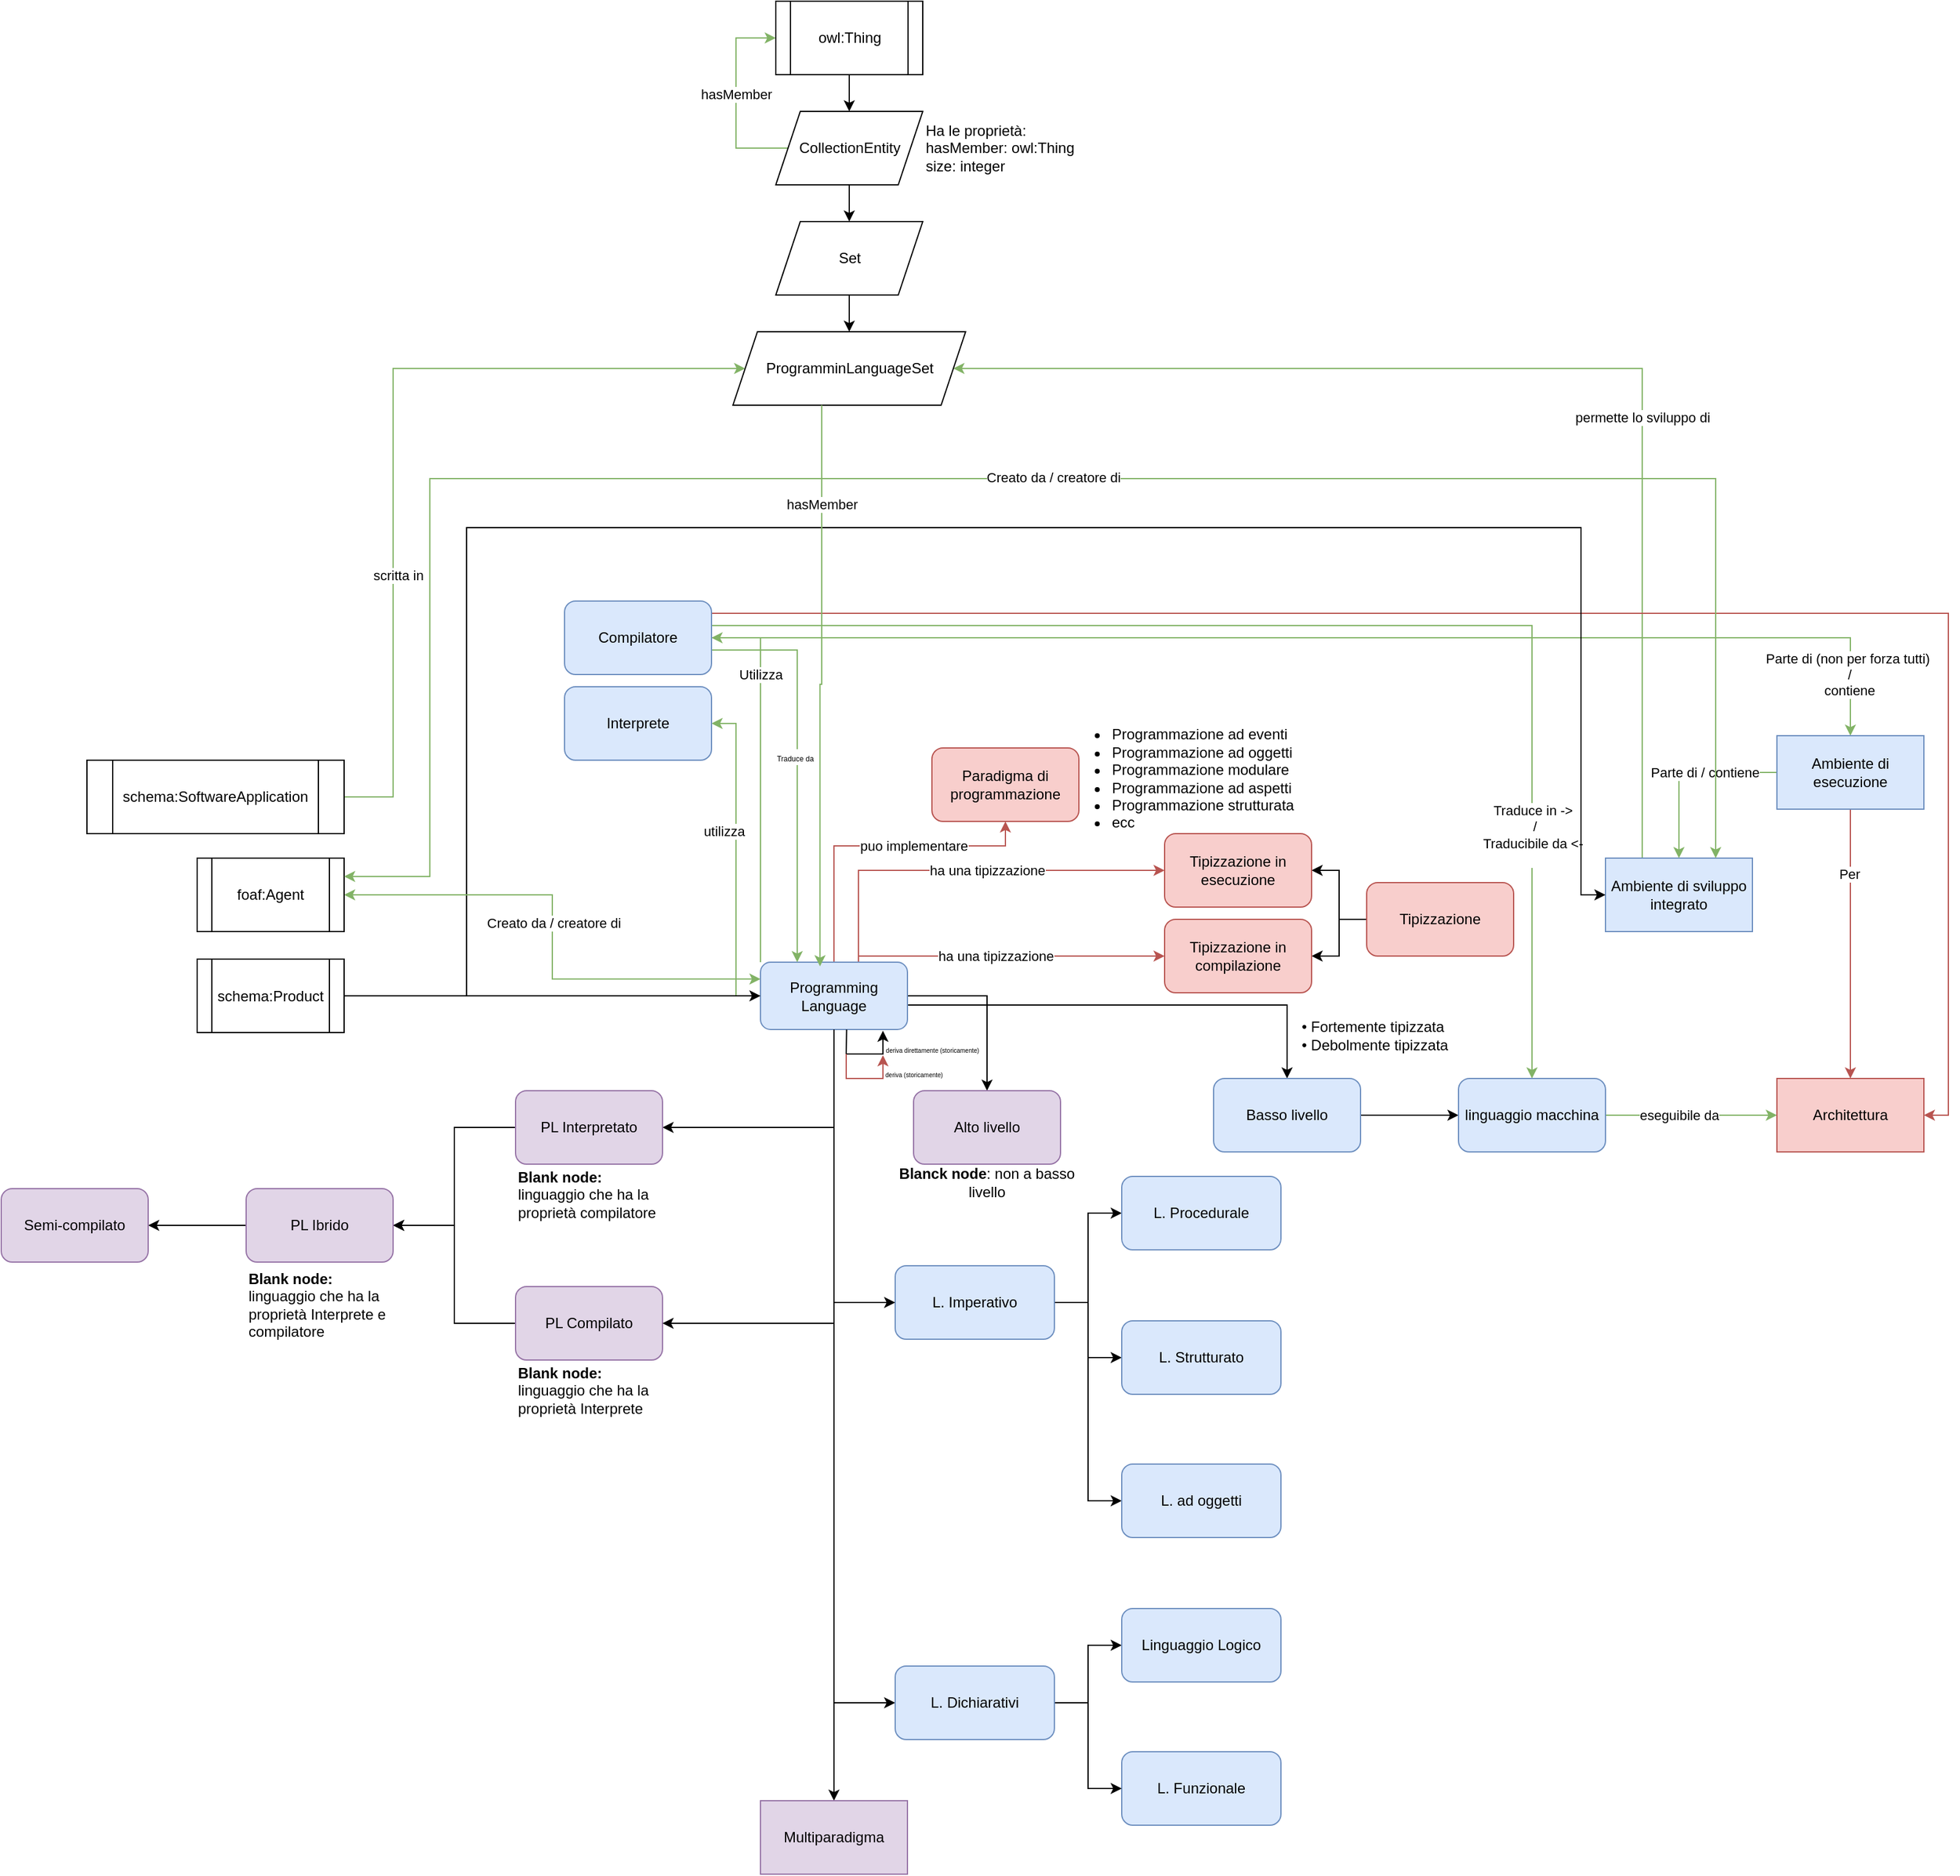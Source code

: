 <mxfile version="26.2.9">
  <diagram id="R2lEEEUBdFMjLlhIrx00" name="Page-1">
    <mxGraphModel dx="1353" dy="1462" grid="1" gridSize="10" guides="1" tooltips="1" connect="1" arrows="1" fold="1" page="1" pageScale="1" pageWidth="850" pageHeight="1100" math="0" shadow="0" extFonts="Permanent Marker^https://fonts.googleapis.com/css?family=Permanent+Marker">
      <root>
        <mxCell id="0" />
        <mxCell id="1" parent="0" />
        <mxCell id="tJkLo8AYyS4Hzj5Davj_-47" style="edgeStyle=orthogonalEdgeStyle;rounded=0;orthogonalLoop=1;jettySize=auto;html=1;fillColor=#f8cecc;strokeColor=#b85450;" parent="1" source="tJkLo8AYyS4Hzj5Davj_-1" target="tJkLo8AYyS4Hzj5Davj_-44" edge="1">
          <mxGeometry relative="1" as="geometry">
            <Array as="points">
              <mxPoint x="-70" y="160" />
            </Array>
          </mxGeometry>
        </mxCell>
        <mxCell id="2iOGKmFltwEdweQKYYfo-11" value="puo implementare" style="edgeLabel;html=1;align=center;verticalAlign=middle;resizable=0;points=[];" parent="tJkLo8AYyS4Hzj5Davj_-47" vertex="1" connectable="0">
          <mxGeometry x="0.145" y="-4" relative="1" as="geometry">
            <mxPoint x="14" y="-4" as="offset" />
          </mxGeometry>
        </mxCell>
        <mxCell id="tJkLo8AYyS4Hzj5Davj_-56" style="edgeStyle=orthogonalEdgeStyle;rounded=0;orthogonalLoop=1;jettySize=auto;html=1;entryX=0;entryY=0.5;entryDx=0;entryDy=0;" parent="1" source="tJkLo8AYyS4Hzj5Davj_-1" target="tJkLo8AYyS4Hzj5Davj_-19" edge="1">
          <mxGeometry relative="1" as="geometry">
            <Array as="points">
              <mxPoint x="-70" y="860" />
            </Array>
          </mxGeometry>
        </mxCell>
        <mxCell id="tJkLo8AYyS4Hzj5Davj_-57" style="edgeStyle=orthogonalEdgeStyle;rounded=0;orthogonalLoop=1;jettySize=auto;html=1;fillColor=#f8cecc;strokeColor=#b85450;entryX=0;entryY=0.5;entryDx=0;entryDy=0;" parent="1" source="tJkLo8AYyS4Hzj5Davj_-1" target="2iOGKmFltwEdweQKYYfo-23" edge="1">
          <mxGeometry relative="1" as="geometry">
            <Array as="points">
              <mxPoint x="-50" y="250" />
            </Array>
            <mxPoint x="200" y="230" as="targetPoint" />
          </mxGeometry>
        </mxCell>
        <mxCell id="2iOGKmFltwEdweQKYYfo-10" value="ha una tipizzazione" style="edgeLabel;html=1;align=center;verticalAlign=middle;resizable=0;points=[];" parent="tJkLo8AYyS4Hzj5Davj_-57" vertex="1" connectable="0">
          <mxGeometry x="-0.222" y="1" relative="1" as="geometry">
            <mxPoint x="18" y="1" as="offset" />
          </mxGeometry>
        </mxCell>
        <mxCell id="tJkLo8AYyS4Hzj5Davj_-58" style="edgeStyle=orthogonalEdgeStyle;rounded=0;orthogonalLoop=1;jettySize=auto;html=1;entryX=1;entryY=0.5;entryDx=0;entryDy=0;fillColor=#d5e8d4;strokeColor=#82b366;" parent="1" source="tJkLo8AYyS4Hzj5Davj_-1" target="tJkLo8AYyS4Hzj5Davj_-33" edge="1">
          <mxGeometry relative="1" as="geometry" />
        </mxCell>
        <mxCell id="2iOGKmFltwEdweQKYYfo-8" value="utilizza" style="edgeLabel;html=1;align=center;verticalAlign=middle;resizable=0;points=[];" parent="tJkLo8AYyS4Hzj5Davj_-58" vertex="1" connectable="0">
          <mxGeometry x="0.185" y="-2" relative="1" as="geometry">
            <mxPoint x="-12" y="1" as="offset" />
          </mxGeometry>
        </mxCell>
        <mxCell id="tJkLo8AYyS4Hzj5Davj_-59" style="edgeStyle=orthogonalEdgeStyle;rounded=0;orthogonalLoop=1;jettySize=auto;html=1;entryX=1;entryY=0.5;entryDx=0;entryDy=0;fillColor=#d5e8d4;strokeColor=#82b366;" parent="1" source="tJkLo8AYyS4Hzj5Davj_-1" target="tJkLo8AYyS4Hzj5Davj_-34" edge="1">
          <mxGeometry relative="1" as="geometry">
            <Array as="points">
              <mxPoint x="-130" y="-10" />
            </Array>
          </mxGeometry>
        </mxCell>
        <mxCell id="2iOGKmFltwEdweQKYYfo-9" value="Utilizza" style="edgeLabel;html=1;align=center;verticalAlign=middle;resizable=0;points=[];" parent="tJkLo8AYyS4Hzj5Davj_-59" vertex="1" connectable="0">
          <mxGeometry x="0.502" relative="1" as="geometry">
            <mxPoint y="-6" as="offset" />
          </mxGeometry>
        </mxCell>
        <mxCell id="tJkLo8AYyS4Hzj5Davj_-67" style="edgeStyle=orthogonalEdgeStyle;rounded=0;orthogonalLoop=1;jettySize=auto;html=1;entryX=1;entryY=0.5;entryDx=0;entryDy=0;" parent="1" source="tJkLo8AYyS4Hzj5Davj_-1" target="tJkLo8AYyS4Hzj5Davj_-60" edge="1">
          <mxGeometry relative="1" as="geometry">
            <mxPoint x="-110" y="380" as="targetPoint" />
            <Array as="points">
              <mxPoint x="-70" y="390" />
            </Array>
          </mxGeometry>
        </mxCell>
        <mxCell id="tJkLo8AYyS4Hzj5Davj_-74" style="edgeStyle=orthogonalEdgeStyle;rounded=0;orthogonalLoop=1;jettySize=auto;html=1;" parent="1" source="tJkLo8AYyS4Hzj5Davj_-1" target="tJkLo8AYyS4Hzj5Davj_-72" edge="1">
          <mxGeometry relative="1" as="geometry" />
        </mxCell>
        <mxCell id="tJkLo8AYyS4Hzj5Davj_-75" style="edgeStyle=orthogonalEdgeStyle;rounded=0;orthogonalLoop=1;jettySize=auto;html=1;" parent="1" source="tJkLo8AYyS4Hzj5Davj_-1" target="tJkLo8AYyS4Hzj5Davj_-73" edge="1">
          <mxGeometry relative="1" as="geometry">
            <Array as="points">
              <mxPoint x="300" y="290" />
            </Array>
          </mxGeometry>
        </mxCell>
        <mxCell id="OAyQKX8aBzaskmU8yS5l-25" style="edgeStyle=orthogonalEdgeStyle;rounded=0;orthogonalLoop=1;jettySize=auto;html=1;entryX=0.5;entryY=0;entryDx=0;entryDy=0;" parent="1" source="tJkLo8AYyS4Hzj5Davj_-1" target="OAyQKX8aBzaskmU8yS5l-26" edge="1">
          <mxGeometry relative="1" as="geometry">
            <mxPoint x="-70" y="1033" as="targetPoint" />
          </mxGeometry>
        </mxCell>
        <mxCell id="2iOGKmFltwEdweQKYYfo-17" style="edgeStyle=orthogonalEdgeStyle;rounded=0;orthogonalLoop=1;jettySize=auto;html=1;entryX=0.25;entryY=0;entryDx=0;entryDy=0;fillColor=#d5e8d4;strokeColor=#82b366;endArrow=none;endFill=1;startFill=1;startArrow=classic;exitX=1;exitY=0.5;exitDx=0;exitDy=0;" parent="1" source="2iOGKmFltwEdweQKYYfo-49" target="OAyQKX8aBzaskmU8yS5l-6" edge="1">
          <mxGeometry relative="1" as="geometry">
            <mxPoint x="140" y="-180" as="sourcePoint" />
            <Array as="points">
              <mxPoint x="590" y="-230" />
            </Array>
          </mxGeometry>
        </mxCell>
        <mxCell id="2iOGKmFltwEdweQKYYfo-18" value="permette lo sviluppo di" style="edgeLabel;html=1;align=center;verticalAlign=middle;resizable=0;points=[];" parent="2iOGKmFltwEdweQKYYfo-17" vertex="1" connectable="0">
          <mxGeometry x="0.252" relative="1" as="geometry">
            <mxPoint as="offset" />
          </mxGeometry>
        </mxCell>
        <mxCell id="2iOGKmFltwEdweQKYYfo-26" style="edgeStyle=orthogonalEdgeStyle;rounded=0;orthogonalLoop=1;jettySize=auto;html=1;entryX=0;entryY=0.5;entryDx=0;entryDy=0;fillColor=#f8cecc;strokeColor=#b85450;" parent="1" source="tJkLo8AYyS4Hzj5Davj_-1" target="2iOGKmFltwEdweQKYYfo-22" edge="1">
          <mxGeometry relative="1" as="geometry">
            <Array as="points">
              <mxPoint x="-50" y="180" />
            </Array>
          </mxGeometry>
        </mxCell>
        <mxCell id="2iOGKmFltwEdweQKYYfo-27" value="ha una tipizzazione" style="edgeLabel;html=1;align=center;verticalAlign=middle;resizable=0;points=[];" parent="2iOGKmFltwEdweQKYYfo-26" vertex="1" connectable="0">
          <mxGeometry x="-0.051" y="-3" relative="1" as="geometry">
            <mxPoint x="26" y="-3" as="offset" />
          </mxGeometry>
        </mxCell>
        <mxCell id="2iOGKmFltwEdweQKYYfo-66" style="edgeStyle=orthogonalEdgeStyle;rounded=0;orthogonalLoop=1;jettySize=auto;html=1;entryX=1;entryY=0.5;entryDx=0;entryDy=0;fillColor=#d5e8d4;strokeColor=#82b366;endArrow=none;startFill=1;startArrow=classic;exitX=0;exitY=0.5;exitDx=0;exitDy=0;" parent="1" source="2iOGKmFltwEdweQKYYfo-49" target="2iOGKmFltwEdweQKYYfo-65" edge="1">
          <mxGeometry relative="1" as="geometry">
            <mxPoint x="-110" y="-130" as="sourcePoint" />
            <Array as="points">
              <mxPoint x="-430" y="-230" />
              <mxPoint x="-430" y="120" />
            </Array>
          </mxGeometry>
        </mxCell>
        <mxCell id="2iOGKmFltwEdweQKYYfo-67" value="scritta in" style="edgeLabel;html=1;align=center;verticalAlign=middle;resizable=0;points=[];" parent="2iOGKmFltwEdweQKYYfo-66" vertex="1" connectable="0">
          <mxGeometry x="0.349" y="1" relative="1" as="geometry">
            <mxPoint x="3" y="-1" as="offset" />
          </mxGeometry>
        </mxCell>
        <mxCell id="tJkLo8AYyS4Hzj5Davj_-1" value="Programming Language" style="rounded=1;whiteSpace=wrap;html=1;fillColor=#dae8fc;strokeColor=#6c8ebf;" parent="1" vertex="1">
          <mxGeometry x="-130" y="255" width="120" height="55" as="geometry" />
        </mxCell>
        <mxCell id="OAyQKX8aBzaskmU8yS5l-20" style="edgeStyle=orthogonalEdgeStyle;rounded=0;orthogonalLoop=1;jettySize=auto;html=1;" parent="1" source="tJkLo8AYyS4Hzj5Davj_-4" target="tJkLo8AYyS4Hzj5Davj_-15" edge="1">
          <mxGeometry relative="1" as="geometry" />
        </mxCell>
        <mxCell id="OAyQKX8aBzaskmU8yS5l-21" style="edgeStyle=orthogonalEdgeStyle;rounded=0;orthogonalLoop=1;jettySize=auto;html=1;entryX=0;entryY=0.5;entryDx=0;entryDy=0;" parent="1" source="tJkLo8AYyS4Hzj5Davj_-4" target="tJkLo8AYyS4Hzj5Davj_-42" edge="1">
          <mxGeometry relative="1" as="geometry" />
        </mxCell>
        <mxCell id="OAyQKX8aBzaskmU8yS5l-23" style="edgeStyle=orthogonalEdgeStyle;rounded=0;orthogonalLoop=1;jettySize=auto;html=1;entryX=0;entryY=0.5;entryDx=0;entryDy=0;" parent="1" source="tJkLo8AYyS4Hzj5Davj_-4" target="tJkLo8AYyS4Hzj5Davj_-5" edge="1">
          <mxGeometry relative="1" as="geometry" />
        </mxCell>
        <mxCell id="tJkLo8AYyS4Hzj5Davj_-4" value="L. Imperativo" style="rounded=1;whiteSpace=wrap;html=1;fillColor=#dae8fc;strokeColor=#6c8ebf;" parent="1" vertex="1">
          <mxGeometry x="-20" y="503" width="130" height="60" as="geometry" />
        </mxCell>
        <mxCell id="tJkLo8AYyS4Hzj5Davj_-5" value="L. ad oggetti" style="rounded=1;whiteSpace=wrap;html=1;fillColor=#dae8fc;strokeColor=#6c8ebf;" parent="1" vertex="1">
          <mxGeometry x="165" y="665" width="130" height="60" as="geometry" />
        </mxCell>
        <mxCell id="tJkLo8AYyS4Hzj5Davj_-15" value="L. Strutturato" style="rounded=1;whiteSpace=wrap;html=1;fillColor=#dae8fc;strokeColor=#6c8ebf;" parent="1" vertex="1">
          <mxGeometry x="165" y="548" width="130" height="60" as="geometry" />
        </mxCell>
        <mxCell id="tJkLo8AYyS4Hzj5Davj_-18" value="L. Funzionale" style="rounded=1;whiteSpace=wrap;html=1;fillColor=#dae8fc;strokeColor=#6c8ebf;" parent="1" vertex="1">
          <mxGeometry x="165" y="900" width="130" height="60" as="geometry" />
        </mxCell>
        <mxCell id="tJkLo8AYyS4Hzj5Davj_-53" style="edgeStyle=orthogonalEdgeStyle;rounded=0;orthogonalLoop=1;jettySize=auto;html=1;" parent="1" source="tJkLo8AYyS4Hzj5Davj_-19" target="tJkLo8AYyS4Hzj5Davj_-29" edge="1">
          <mxGeometry relative="1" as="geometry" />
        </mxCell>
        <mxCell id="tJkLo8AYyS4Hzj5Davj_-54" style="edgeStyle=orthogonalEdgeStyle;rounded=0;orthogonalLoop=1;jettySize=auto;html=1;entryX=0;entryY=0.5;entryDx=0;entryDy=0;" parent="1" source="tJkLo8AYyS4Hzj5Davj_-19" target="tJkLo8AYyS4Hzj5Davj_-18" edge="1">
          <mxGeometry relative="1" as="geometry" />
        </mxCell>
        <mxCell id="tJkLo8AYyS4Hzj5Davj_-19" value="L. Dichiarativi" style="rounded=1;whiteSpace=wrap;html=1;fillColor=#dae8fc;strokeColor=#6c8ebf;" parent="1" vertex="1">
          <mxGeometry x="-20" y="830" width="130" height="60" as="geometry" />
        </mxCell>
        <mxCell id="2iOGKmFltwEdweQKYYfo-24" style="edgeStyle=orthogonalEdgeStyle;rounded=0;orthogonalLoop=1;jettySize=auto;html=1;entryX=1;entryY=0.5;entryDx=0;entryDy=0;" parent="1" source="tJkLo8AYyS4Hzj5Davj_-24" target="2iOGKmFltwEdweQKYYfo-22" edge="1">
          <mxGeometry relative="1" as="geometry" />
        </mxCell>
        <mxCell id="2iOGKmFltwEdweQKYYfo-25" style="edgeStyle=orthogonalEdgeStyle;rounded=0;orthogonalLoop=1;jettySize=auto;html=1;entryX=1;entryY=0.5;entryDx=0;entryDy=0;" parent="1" source="tJkLo8AYyS4Hzj5Davj_-24" target="2iOGKmFltwEdweQKYYfo-23" edge="1">
          <mxGeometry relative="1" as="geometry" />
        </mxCell>
        <mxCell id="tJkLo8AYyS4Hzj5Davj_-24" value="Tipizzazione" style="rounded=1;whiteSpace=wrap;html=1;fillColor=#f8cecc;strokeColor=#b85450;" parent="1" vertex="1">
          <mxGeometry x="365" y="190" width="120" height="60" as="geometry" />
        </mxCell>
        <mxCell id="tJkLo8AYyS4Hzj5Davj_-26" value="• Fortemente tipizzata&lt;div&gt;• Debolmente tipizzata&lt;/div&gt;" style="text;html=1;align=left;verticalAlign=middle;whiteSpace=wrap;rounded=0;" parent="1" vertex="1">
          <mxGeometry x="310" y="300" width="140" height="30" as="geometry" />
        </mxCell>
        <mxCell id="tJkLo8AYyS4Hzj5Davj_-29" value="Linguaggio Logico" style="rounded=1;whiteSpace=wrap;html=1;fillColor=#dae8fc;strokeColor=#6c8ebf;" parent="1" vertex="1">
          <mxGeometry x="165" y="783" width="130" height="60" as="geometry" />
        </mxCell>
        <mxCell id="tJkLo8AYyS4Hzj5Davj_-33" value="Interprete" style="rounded=1;whiteSpace=wrap;html=1;fillColor=#dae8fc;strokeColor=#6c8ebf;" parent="1" vertex="1">
          <mxGeometry x="-290" y="30" width="120" height="60" as="geometry" />
        </mxCell>
        <mxCell id="OAyQKX8aBzaskmU8yS5l-9" style="edgeStyle=orthogonalEdgeStyle;rounded=0;orthogonalLoop=1;jettySize=auto;html=1;entryX=0.5;entryY=0;entryDx=0;entryDy=0;startArrow=none;startFill=0;endArrow=classic;fillColor=#d5e8d4;strokeColor=#82b366;endFill=1;" parent="1" source="tJkLo8AYyS4Hzj5Davj_-34" target="OAyQKX8aBzaskmU8yS5l-7" edge="1">
          <mxGeometry relative="1" as="geometry" />
        </mxCell>
        <mxCell id="2iOGKmFltwEdweQKYYfo-13" value="Parte di (non per forza tutti)&amp;nbsp;&lt;div&gt;/&lt;/div&gt;&lt;div&gt;contiene&lt;/div&gt;" style="edgeLabel;html=1;align=center;verticalAlign=middle;resizable=0;points=[];" parent="OAyQKX8aBzaskmU8yS5l-9" vertex="1" connectable="0">
          <mxGeometry x="0.9" y="-1" relative="1" as="geometry">
            <mxPoint as="offset" />
          </mxGeometry>
        </mxCell>
        <mxCell id="OAyQKX8aBzaskmU8yS5l-11" style="edgeStyle=orthogonalEdgeStyle;rounded=0;orthogonalLoop=1;jettySize=auto;html=1;entryX=1;entryY=0.5;entryDx=0;entryDy=0;fillColor=#f8cecc;strokeColor=#b85450;" parent="1" source="tJkLo8AYyS4Hzj5Davj_-34" target="OAyQKX8aBzaskmU8yS5l-5" edge="1">
          <mxGeometry relative="1" as="geometry">
            <mxPoint x="842.353" y="370" as="targetPoint" />
            <Array as="points">
              <mxPoint x="840" y="-30" />
              <mxPoint x="840" y="380" />
            </Array>
          </mxGeometry>
        </mxCell>
        <mxCell id="2iOGKmFltwEdweQKYYfo-5" style="edgeStyle=orthogonalEdgeStyle;rounded=0;orthogonalLoop=1;jettySize=auto;html=1;entryX=0.5;entryY=0;entryDx=0;entryDy=0;fillColor=#d5e8d4;strokeColor=#82b366;" parent="1" source="tJkLo8AYyS4Hzj5Davj_-34" target="OAyQKX8aBzaskmU8yS5l-3" edge="1">
          <mxGeometry relative="1" as="geometry">
            <Array as="points">
              <mxPoint x="500" y="-20" />
            </Array>
          </mxGeometry>
        </mxCell>
        <mxCell id="2iOGKmFltwEdweQKYYfo-6" value="Traduce in -&amp;gt;&amp;nbsp;&lt;div&gt;/&lt;div&gt;Traducibile da &amp;lt;-&amp;nbsp;&lt;div&gt;&lt;br&gt;&lt;/div&gt;&lt;/div&gt;&lt;/div&gt;" style="edgeLabel;html=1;align=center;verticalAlign=middle;resizable=0;points=[];" parent="2iOGKmFltwEdweQKYYfo-5" vertex="1" connectable="0">
          <mxGeometry x="0.617" y="2" relative="1" as="geometry">
            <mxPoint as="offset" />
          </mxGeometry>
        </mxCell>
        <mxCell id="2iOGKmFltwEdweQKYYfo-19" style="edgeStyle=orthogonalEdgeStyle;rounded=0;orthogonalLoop=1;jettySize=auto;html=1;entryX=0.25;entryY=0;entryDx=0;entryDy=0;fillColor=#d5e8d4;strokeColor=#82b366;" parent="1" source="tJkLo8AYyS4Hzj5Davj_-34" target="tJkLo8AYyS4Hzj5Davj_-1" edge="1">
          <mxGeometry relative="1" as="geometry">
            <Array as="points">
              <mxPoint x="-100" />
            </Array>
          </mxGeometry>
        </mxCell>
        <mxCell id="2iOGKmFltwEdweQKYYfo-20" value="&lt;font style=&quot;font-size: 6px;&quot;&gt;Traduce da&lt;/font&gt;" style="edgeLabel;html=1;align=center;verticalAlign=middle;resizable=0;points=[];" parent="2iOGKmFltwEdweQKYYfo-19" vertex="1" connectable="0">
          <mxGeometry x="-0.087" relative="1" as="geometry">
            <mxPoint x="-2" y="8" as="offset" />
          </mxGeometry>
        </mxCell>
        <mxCell id="tJkLo8AYyS4Hzj5Davj_-34" value="Compilatore" style="rounded=1;whiteSpace=wrap;html=1;fillColor=#dae8fc;strokeColor=#6c8ebf;" parent="1" vertex="1">
          <mxGeometry x="-290" y="-40" width="120" height="60" as="geometry" />
        </mxCell>
        <mxCell id="tJkLo8AYyS4Hzj5Davj_-63" style="edgeStyle=orthogonalEdgeStyle;rounded=0;orthogonalLoop=1;jettySize=auto;html=1;entryX=1;entryY=0.5;entryDx=0;entryDy=0;" parent="1" source="tJkLo8AYyS4Hzj5Davj_-36" target="tJkLo8AYyS4Hzj5Davj_-61" edge="1">
          <mxGeometry relative="1" as="geometry" />
        </mxCell>
        <mxCell id="tJkLo8AYyS4Hzj5Davj_-36" value="PL Compilato" style="rounded=1;whiteSpace=wrap;html=1;fillColor=#e1d5e7;strokeColor=#9673a6;" parent="1" vertex="1">
          <mxGeometry x="-330" y="520" width="120" height="60" as="geometry" />
        </mxCell>
        <mxCell id="tJkLo8AYyS4Hzj5Davj_-42" value="L. Procedurale" style="rounded=1;whiteSpace=wrap;html=1;fillColor=#dae8fc;strokeColor=#6c8ebf;" parent="1" vertex="1">
          <mxGeometry x="165" y="430" width="130" height="60" as="geometry" />
        </mxCell>
        <mxCell id="tJkLo8AYyS4Hzj5Davj_-44" value="Paradigma di programmazione" style="rounded=1;whiteSpace=wrap;html=1;fillColor=#f8cecc;strokeColor=#b85450;" parent="1" vertex="1">
          <mxGeometry x="10" y="80" width="120" height="60" as="geometry" />
        </mxCell>
        <mxCell id="tJkLo8AYyS4Hzj5Davj_-45" value="&lt;ul&gt;&lt;li&gt;Programmazione ad eventi&lt;/li&gt;&lt;li&gt;Programmazione ad oggetti&lt;/li&gt;&lt;li&gt;Programmazione modulare&lt;/li&gt;&lt;li&gt;Programmazione ad aspetti&lt;/li&gt;&lt;li&gt;Programmazione strutturata&lt;/li&gt;&lt;li&gt;ecc&lt;/li&gt;&lt;/ul&gt;" style="text;html=1;align=left;verticalAlign=middle;whiteSpace=wrap;rounded=0;" parent="1" vertex="1">
          <mxGeometry x="115" y="70" width="230" height="70" as="geometry" />
        </mxCell>
        <mxCell id="tJkLo8AYyS4Hzj5Davj_-55" style="edgeStyle=orthogonalEdgeStyle;rounded=0;orthogonalLoop=1;jettySize=auto;html=1;entryX=0;entryY=0.5;entryDx=0;entryDy=0;exitX=0.5;exitY=1;exitDx=0;exitDy=0;" parent="1" source="tJkLo8AYyS4Hzj5Davj_-1" target="tJkLo8AYyS4Hzj5Davj_-4" edge="1">
          <mxGeometry relative="1" as="geometry">
            <Array as="points">
              <mxPoint x="-70" y="310" />
              <mxPoint x="-70" y="533" />
            </Array>
            <mxPoint x="-130.001" y="294.97" as="sourcePoint" />
            <mxPoint x="-80.03" y="517.97" as="targetPoint" />
          </mxGeometry>
        </mxCell>
        <mxCell id="tJkLo8AYyS4Hzj5Davj_-62" style="edgeStyle=orthogonalEdgeStyle;rounded=0;orthogonalLoop=1;jettySize=auto;html=1;entryX=1;entryY=0.5;entryDx=0;entryDy=0;" parent="1" source="tJkLo8AYyS4Hzj5Davj_-60" target="tJkLo8AYyS4Hzj5Davj_-61" edge="1">
          <mxGeometry relative="1" as="geometry" />
        </mxCell>
        <mxCell id="tJkLo8AYyS4Hzj5Davj_-60" value="PL Interpretato" style="rounded=1;whiteSpace=wrap;html=1;fillColor=#e1d5e7;strokeColor=#9673a6;" parent="1" vertex="1">
          <mxGeometry x="-330" y="360" width="120" height="60" as="geometry" />
        </mxCell>
        <mxCell id="OAyQKX8aBzaskmU8yS5l-2" value="" style="edgeStyle=orthogonalEdgeStyle;rounded=0;orthogonalLoop=1;jettySize=auto;html=1;" parent="1" source="tJkLo8AYyS4Hzj5Davj_-61" target="OAyQKX8aBzaskmU8yS5l-1" edge="1">
          <mxGeometry relative="1" as="geometry" />
        </mxCell>
        <mxCell id="tJkLo8AYyS4Hzj5Davj_-61" value="PL Ibrido" style="rounded=1;whiteSpace=wrap;html=1;fillColor=#e1d5e7;strokeColor=#9673a6;" parent="1" vertex="1">
          <mxGeometry x="-550" y="440" width="120" height="60" as="geometry" />
        </mxCell>
        <mxCell id="tJkLo8AYyS4Hzj5Davj_-64" value="&lt;b&gt;Blank node:&lt;/b&gt; linguaggio che ha la proprietà compilatore" style="text;html=1;align=left;verticalAlign=middle;whiteSpace=wrap;rounded=0;" parent="1" vertex="1">
          <mxGeometry x="-330" y="430" width="120" height="30" as="geometry" />
        </mxCell>
        <mxCell id="tJkLo8AYyS4Hzj5Davj_-65" value="&lt;b&gt;Blank node:&lt;/b&gt; linguaggio che ha la proprietà Interprete" style="text;html=1;align=left;verticalAlign=middle;whiteSpace=wrap;rounded=0;" parent="1" vertex="1">
          <mxGeometry x="-330" y="590" width="120" height="30" as="geometry" />
        </mxCell>
        <mxCell id="tJkLo8AYyS4Hzj5Davj_-66" value="&lt;b&gt;Blank node:&lt;/b&gt; linguaggio che ha la proprietà Interprete e compilatore" style="text;html=1;align=left;verticalAlign=middle;whiteSpace=wrap;rounded=0;" parent="1" vertex="1">
          <mxGeometry x="-550" y="520" width="120" height="30" as="geometry" />
        </mxCell>
        <mxCell id="tJkLo8AYyS4Hzj5Davj_-68" style="edgeStyle=orthogonalEdgeStyle;rounded=0;orthogonalLoop=1;jettySize=auto;html=1;entryX=1;entryY=0.5;entryDx=0;entryDy=0;" parent="1" source="tJkLo8AYyS4Hzj5Davj_-1" target="tJkLo8AYyS4Hzj5Davj_-36" edge="1">
          <mxGeometry relative="1" as="geometry">
            <mxPoint x="-207" y="556" as="targetPoint" />
            <Array as="points">
              <mxPoint x="-70" y="550" />
            </Array>
          </mxGeometry>
        </mxCell>
        <mxCell id="tJkLo8AYyS4Hzj5Davj_-72" value="Alto livello" style="rounded=1;whiteSpace=wrap;html=1;fillColor=#e1d5e7;strokeColor=#9673a6;" parent="1" vertex="1">
          <mxGeometry x="-5" y="360" width="120" height="60" as="geometry" />
        </mxCell>
        <mxCell id="OAyQKX8aBzaskmU8yS5l-4" value="" style="edgeStyle=orthogonalEdgeStyle;rounded=0;orthogonalLoop=1;jettySize=auto;html=1;" parent="1" source="tJkLo8AYyS4Hzj5Davj_-73" target="OAyQKX8aBzaskmU8yS5l-3" edge="1">
          <mxGeometry relative="1" as="geometry" />
        </mxCell>
        <mxCell id="tJkLo8AYyS4Hzj5Davj_-73" value="Basso livello" style="rounded=1;whiteSpace=wrap;html=1;fillColor=#dae8fc;strokeColor=#6c8ebf;" parent="1" vertex="1">
          <mxGeometry x="240" y="350" width="120" height="60" as="geometry" />
        </mxCell>
        <mxCell id="tJkLo8AYyS4Hzj5Davj_-76" value="&lt;b&gt;Blanck node&lt;/b&gt;: non a basso livello" style="text;html=1;align=center;verticalAlign=middle;whiteSpace=wrap;rounded=0;" parent="1" vertex="1">
          <mxGeometry x="-30" y="420" width="170" height="30" as="geometry" />
        </mxCell>
        <mxCell id="OAyQKX8aBzaskmU8yS5l-1" value="Semi-compilato" style="rounded=1;whiteSpace=wrap;html=1;fillColor=#e1d5e7;strokeColor=#9673a6;" parent="1" vertex="1">
          <mxGeometry x="-750" y="440" width="120" height="60" as="geometry" />
        </mxCell>
        <mxCell id="OAyQKX8aBzaskmU8yS5l-8" style="edgeStyle=orthogonalEdgeStyle;rounded=0;orthogonalLoop=1;jettySize=auto;html=1;fillColor=#d5e8d4;strokeColor=#82b366;" parent="1" source="OAyQKX8aBzaskmU8yS5l-3" target="OAyQKX8aBzaskmU8yS5l-5" edge="1">
          <mxGeometry relative="1" as="geometry" />
        </mxCell>
        <mxCell id="2iOGKmFltwEdweQKYYfo-12" value="eseguibile da" style="edgeLabel;html=1;align=center;verticalAlign=middle;resizable=0;points=[];" parent="OAyQKX8aBzaskmU8yS5l-8" vertex="1" connectable="0">
          <mxGeometry x="-0.251" y="-1" relative="1" as="geometry">
            <mxPoint x="7" y="-1" as="offset" />
          </mxGeometry>
        </mxCell>
        <mxCell id="OAyQKX8aBzaskmU8yS5l-3" value="linguaggio macchina" style="rounded=1;whiteSpace=wrap;html=1;fillColor=#dae8fc;strokeColor=#6c8ebf;" parent="1" vertex="1">
          <mxGeometry x="440" y="350" width="120" height="60" as="geometry" />
        </mxCell>
        <mxCell id="OAyQKX8aBzaskmU8yS5l-5" value="Architettura" style="rounded=0;whiteSpace=wrap;html=1;fillColor=#f8cecc;strokeColor=#b85450;" parent="1" vertex="1">
          <mxGeometry x="700" y="350" width="120" height="60" as="geometry" />
        </mxCell>
        <mxCell id="OAyQKX8aBzaskmU8yS5l-6" value="Ambiente di sviluppo integrato" style="rounded=0;whiteSpace=wrap;html=1;fillColor=#dae8fc;strokeColor=#6c8ebf;" parent="1" vertex="1">
          <mxGeometry x="560" y="170" width="120" height="60" as="geometry" />
        </mxCell>
        <mxCell id="OAyQKX8aBzaskmU8yS5l-10" style="edgeStyle=orthogonalEdgeStyle;rounded=0;orthogonalLoop=1;jettySize=auto;html=1;fillColor=#f8cecc;strokeColor=#b85450;" parent="1" source="OAyQKX8aBzaskmU8yS5l-7" target="OAyQKX8aBzaskmU8yS5l-5" edge="1">
          <mxGeometry relative="1" as="geometry" />
        </mxCell>
        <mxCell id="2iOGKmFltwEdweQKYYfo-7" value="Per" style="edgeLabel;html=1;align=center;verticalAlign=middle;resizable=0;points=[];" parent="OAyQKX8aBzaskmU8yS5l-10" vertex="1" connectable="0">
          <mxGeometry x="-0.518" y="-1" relative="1" as="geometry">
            <mxPoint as="offset" />
          </mxGeometry>
        </mxCell>
        <mxCell id="2iOGKmFltwEdweQKYYfo-15" style="edgeStyle=orthogonalEdgeStyle;rounded=0;orthogonalLoop=1;jettySize=auto;html=1;entryX=0.5;entryY=0;entryDx=0;entryDy=0;fillColor=#d5e8d4;strokeColor=#82b366;" parent="1" source="OAyQKX8aBzaskmU8yS5l-7" target="OAyQKX8aBzaskmU8yS5l-6" edge="1">
          <mxGeometry relative="1" as="geometry" />
        </mxCell>
        <mxCell id="2iOGKmFltwEdweQKYYfo-16" value="Parte di / contiene" style="edgeLabel;html=1;align=center;verticalAlign=middle;resizable=0;points=[];" parent="2iOGKmFltwEdweQKYYfo-15" vertex="1" connectable="0">
          <mxGeometry x="-0.395" y="3" relative="1" as="geometry">
            <mxPoint x="-14" y="-3" as="offset" />
          </mxGeometry>
        </mxCell>
        <mxCell id="OAyQKX8aBzaskmU8yS5l-7" value="Ambiente di esecuzione" style="rounded=0;whiteSpace=wrap;html=1;fillColor=#dae8fc;strokeColor=#6c8ebf;" parent="1" vertex="1">
          <mxGeometry x="700" y="70" width="120" height="60" as="geometry" />
        </mxCell>
        <mxCell id="OAyQKX8aBzaskmU8yS5l-26" value="Multiparadigma" style="rounded=0;whiteSpace=wrap;html=1;fillColor=#e1d5e7;strokeColor=#9673a6;" parent="1" vertex="1">
          <mxGeometry x="-130" y="940" width="120" height="60" as="geometry" />
        </mxCell>
        <mxCell id="2iOGKmFltwEdweQKYYfo-1" value="" style="endArrow=classic;html=1;rounded=0;exitX=0.586;exitY=1.001;exitDx=0;exitDy=0;exitPerimeter=0;" parent="1" source="tJkLo8AYyS4Hzj5Davj_-1" edge="1">
          <mxGeometry width="50" height="50" relative="1" as="geometry">
            <mxPoint x="-40" y="380" as="sourcePoint" />
            <mxPoint x="-30" y="311" as="targetPoint" />
            <Array as="points">
              <mxPoint x="-60" y="330" />
              <mxPoint x="-40" y="330" />
              <mxPoint x="-30" y="330" />
            </Array>
          </mxGeometry>
        </mxCell>
        <mxCell id="2iOGKmFltwEdweQKYYfo-2" value="" style="endArrow=classic;html=1;rounded=0;exitX=0.586;exitY=1.001;exitDx=0;exitDy=0;exitPerimeter=0;fillColor=#f8cecc;strokeColor=#b85450;" parent="1" edge="1">
          <mxGeometry width="50" height="50" relative="1" as="geometry">
            <mxPoint x="-60" y="330" as="sourcePoint" />
            <mxPoint x="-30" y="331" as="targetPoint" />
            <Array as="points">
              <mxPoint x="-60" y="350" />
              <mxPoint x="-40" y="350" />
              <mxPoint x="-30" y="350" />
            </Array>
          </mxGeometry>
        </mxCell>
        <mxCell id="2iOGKmFltwEdweQKYYfo-3" value="&lt;font style=&quot;font-size: 5px;&quot;&gt;deriva direttamente (storicamente)&lt;/font&gt;" style="text;html=1;align=center;verticalAlign=middle;resizable=0;points=[];autosize=1;strokeColor=none;fillColor=none;" parent="1" vertex="1">
          <mxGeometry x="-40" y="310" width="100" height="30" as="geometry" />
        </mxCell>
        <mxCell id="2iOGKmFltwEdweQKYYfo-4" value="&lt;font style=&quot;font-size: 5px;&quot;&gt;deriva (storicamente)&lt;/font&gt;" style="text;html=1;align=center;verticalAlign=middle;resizable=0;points=[];autosize=1;strokeColor=none;fillColor=none;" parent="1" vertex="1">
          <mxGeometry x="-40" y="330" width="70" height="30" as="geometry" />
        </mxCell>
        <mxCell id="2iOGKmFltwEdweQKYYfo-22" value="Tipizzazione in esecuzione" style="rounded=1;whiteSpace=wrap;html=1;fillColor=#f8cecc;strokeColor=#b85450;" parent="1" vertex="1">
          <mxGeometry x="200" y="150" width="120" height="60" as="geometry" />
        </mxCell>
        <mxCell id="2iOGKmFltwEdweQKYYfo-23" value="Tipizzazione in compilazione" style="rounded=1;whiteSpace=wrap;html=1;fillColor=#f8cecc;strokeColor=#b85450;" parent="1" vertex="1">
          <mxGeometry x="200" y="220" width="120" height="60" as="geometry" />
        </mxCell>
        <mxCell id="2iOGKmFltwEdweQKYYfo-39" style="edgeStyle=orthogonalEdgeStyle;rounded=0;orthogonalLoop=1;jettySize=auto;html=1;exitX=1;exitY=0.5;exitDx=0;exitDy=0;" parent="1" source="2iOGKmFltwEdweQKYYfo-36" target="OAyQKX8aBzaskmU8yS5l-6" edge="1">
          <mxGeometry relative="1" as="geometry">
            <Array as="points">
              <mxPoint x="-370" y="282" />
              <mxPoint x="-370" y="-100" />
              <mxPoint x="540" y="-100" />
              <mxPoint x="540" y="200" />
            </Array>
          </mxGeometry>
        </mxCell>
        <mxCell id="2iOGKmFltwEdweQKYYfo-40" style="edgeStyle=orthogonalEdgeStyle;rounded=0;orthogonalLoop=1;jettySize=auto;html=1;entryX=0;entryY=0.5;entryDx=0;entryDy=0;" parent="1" source="2iOGKmFltwEdweQKYYfo-36" target="tJkLo8AYyS4Hzj5Davj_-1" edge="1">
          <mxGeometry relative="1" as="geometry" />
        </mxCell>
        <mxCell id="2iOGKmFltwEdweQKYYfo-36" value="schema:Product" style="shape=process;whiteSpace=wrap;html=1;backgroundOutline=1;" parent="1" vertex="1">
          <mxGeometry x="-590" y="252.5" width="120" height="60" as="geometry" />
        </mxCell>
        <mxCell id="2iOGKmFltwEdweQKYYfo-44" style="edgeStyle=orthogonalEdgeStyle;rounded=0;orthogonalLoop=1;jettySize=auto;html=1;endArrow=none;startFill=1;startArrow=classic;" parent="1" source="2iOGKmFltwEdweQKYYfo-43" target="2iOGKmFltwEdweQKYYfo-45" edge="1">
          <mxGeometry relative="1" as="geometry">
            <mxPoint x="-50" y="-360" as="targetPoint" />
          </mxGeometry>
        </mxCell>
        <mxCell id="2iOGKmFltwEdweQKYYfo-47" value="" style="edgeStyle=orthogonalEdgeStyle;rounded=0;orthogonalLoop=1;jettySize=auto;html=1;" parent="1" source="2iOGKmFltwEdweQKYYfo-43" target="2iOGKmFltwEdweQKYYfo-46" edge="1">
          <mxGeometry relative="1" as="geometry" />
        </mxCell>
        <mxCell id="2iOGKmFltwEdweQKYYfo-54" style="edgeStyle=orthogonalEdgeStyle;rounded=0;orthogonalLoop=1;jettySize=auto;html=1;entryX=0;entryY=0.5;entryDx=0;entryDy=0;fillColor=#d5e8d4;strokeColor=#82b366;" parent="1" source="2iOGKmFltwEdweQKYYfo-43" target="2iOGKmFltwEdweQKYYfo-45" edge="1">
          <mxGeometry relative="1" as="geometry">
            <Array as="points">
              <mxPoint x="-150" y="-410" />
              <mxPoint x="-150" y="-500" />
            </Array>
          </mxGeometry>
        </mxCell>
        <mxCell id="2iOGKmFltwEdweQKYYfo-57" value="hasMember" style="edgeLabel;html=1;align=center;verticalAlign=middle;resizable=0;points=[];" parent="2iOGKmFltwEdweQKYYfo-54" vertex="1" connectable="0">
          <mxGeometry x="0.049" relative="1" as="geometry">
            <mxPoint as="offset" />
          </mxGeometry>
        </mxCell>
        <mxCell id="2iOGKmFltwEdweQKYYfo-43" value="CollectionEntity" style="shape=parallelogram;perimeter=parallelogramPerimeter;whiteSpace=wrap;html=1;fixedSize=1;" parent="1" vertex="1">
          <mxGeometry x="-117.5" y="-440" width="120" height="60" as="geometry" />
        </mxCell>
        <mxCell id="2iOGKmFltwEdweQKYYfo-45" value="owl:Thing" style="shape=process;whiteSpace=wrap;html=1;backgroundOutline=1;" parent="1" vertex="1">
          <mxGeometry x="-117.5" y="-530" width="120" height="60" as="geometry" />
        </mxCell>
        <mxCell id="2iOGKmFltwEdweQKYYfo-50" value="" style="edgeStyle=orthogonalEdgeStyle;rounded=0;orthogonalLoop=1;jettySize=auto;html=1;" parent="1" source="2iOGKmFltwEdweQKYYfo-46" target="2iOGKmFltwEdweQKYYfo-49" edge="1">
          <mxGeometry relative="1" as="geometry" />
        </mxCell>
        <mxCell id="2iOGKmFltwEdweQKYYfo-46" value="Set" style="shape=parallelogram;perimeter=parallelogramPerimeter;whiteSpace=wrap;html=1;fixedSize=1;" parent="1" vertex="1">
          <mxGeometry x="-117.5" y="-350" width="120" height="60" as="geometry" />
        </mxCell>
        <mxCell id="2iOGKmFltwEdweQKYYfo-48" value="&lt;div style=&quot;&quot;&gt;Ha le proprietà:&amp;nbsp;&lt;/div&gt;&lt;div&gt;hasMember: owl:Thing&lt;/div&gt;&lt;div&gt;size: integer&lt;/div&gt;" style="text;html=1;align=left;verticalAlign=middle;resizable=0;points=[];autosize=1;strokeColor=none;fillColor=none;" parent="1" vertex="1">
          <mxGeometry x="2.5" y="-440" width="140" height="60" as="geometry" />
        </mxCell>
        <mxCell id="2iOGKmFltwEdweQKYYfo-49" value="ProgramminLanguageSet" style="shape=parallelogram;perimeter=parallelogramPerimeter;whiteSpace=wrap;html=1;fixedSize=1;" parent="1" vertex="1">
          <mxGeometry x="-152.5" y="-260" width="190" height="60" as="geometry" />
        </mxCell>
        <mxCell id="2iOGKmFltwEdweQKYYfo-58" style="edgeStyle=orthogonalEdgeStyle;rounded=0;orthogonalLoop=1;jettySize=auto;html=1;entryX=0.405;entryY=0.061;entryDx=0;entryDy=0;entryPerimeter=0;fillColor=#d5e8d4;strokeColor=#82b366;" parent="1" source="2iOGKmFltwEdweQKYYfo-49" target="tJkLo8AYyS4Hzj5Davj_-1" edge="1">
          <mxGeometry relative="1" as="geometry">
            <Array as="points">
              <mxPoint x="-80" y="28" />
              <mxPoint x="-81" y="28" />
            </Array>
          </mxGeometry>
        </mxCell>
        <mxCell id="2iOGKmFltwEdweQKYYfo-59" value="hasMember" style="edgeLabel;html=1;align=center;verticalAlign=middle;resizable=0;points=[];" parent="2iOGKmFltwEdweQKYYfo-58" vertex="1" connectable="0">
          <mxGeometry x="-0.772" relative="1" as="geometry">
            <mxPoint y="28" as="offset" />
          </mxGeometry>
        </mxCell>
        <mxCell id="2iOGKmFltwEdweQKYYfo-61" style="edgeStyle=orthogonalEdgeStyle;rounded=0;orthogonalLoop=1;jettySize=auto;html=1;entryX=0;entryY=0.25;entryDx=0;entryDy=0;fillColor=#d5e8d4;strokeColor=#82b366;startArrow=classic;startFill=1;" parent="1" source="2iOGKmFltwEdweQKYYfo-60" target="tJkLo8AYyS4Hzj5Davj_-1" edge="1">
          <mxGeometry relative="1" as="geometry">
            <mxPoint x="-240" y="240.0" as="targetPoint" />
          </mxGeometry>
        </mxCell>
        <mxCell id="2iOGKmFltwEdweQKYYfo-62" value="Creato da / creatore di" style="edgeLabel;html=1;align=center;verticalAlign=middle;resizable=0;points=[];" parent="2iOGKmFltwEdweQKYYfo-61" vertex="1" connectable="0">
          <mxGeometry x="-0.057" y="1" relative="1" as="geometry">
            <mxPoint as="offset" />
          </mxGeometry>
        </mxCell>
        <mxCell id="2iOGKmFltwEdweQKYYfo-60" value="foaf:Agent" style="shape=process;whiteSpace=wrap;html=1;backgroundOutline=1;" parent="1" vertex="1">
          <mxGeometry x="-590" y="170" width="120" height="60" as="geometry" />
        </mxCell>
        <mxCell id="2iOGKmFltwEdweQKYYfo-63" style="edgeStyle=orthogonalEdgeStyle;rounded=0;orthogonalLoop=1;jettySize=auto;html=1;fillColor=#d5e8d4;strokeColor=#82b366;startArrow=classic;startFill=1;exitX=1;exitY=0.25;exitDx=0;exitDy=0;entryX=0.75;entryY=0;entryDx=0;entryDy=0;" parent="1" source="2iOGKmFltwEdweQKYYfo-60" target="OAyQKX8aBzaskmU8yS5l-6" edge="1">
          <mxGeometry relative="1" as="geometry">
            <mxPoint x="831" y="150" as="targetPoint" />
            <mxPoint x="-450" y="151" as="sourcePoint" />
            <Array as="points">
              <mxPoint x="-400" y="185" />
              <mxPoint x="-400" y="-140" />
              <mxPoint x="650" y="-140" />
            </Array>
          </mxGeometry>
        </mxCell>
        <mxCell id="2iOGKmFltwEdweQKYYfo-64" value="Creato da / creatore di" style="edgeLabel;html=1;align=center;verticalAlign=middle;resizable=0;points=[];" parent="2iOGKmFltwEdweQKYYfo-63" vertex="1" connectable="0">
          <mxGeometry x="-0.057" y="1" relative="1" as="geometry">
            <mxPoint x="76" as="offset" />
          </mxGeometry>
        </mxCell>
        <mxCell id="2iOGKmFltwEdweQKYYfo-65" value="schema:SoftwareApplication" style="shape=process;whiteSpace=wrap;html=1;backgroundOutline=1;" parent="1" vertex="1">
          <mxGeometry x="-680" y="90" width="210" height="60" as="geometry" />
        </mxCell>
      </root>
    </mxGraphModel>
  </diagram>
</mxfile>
